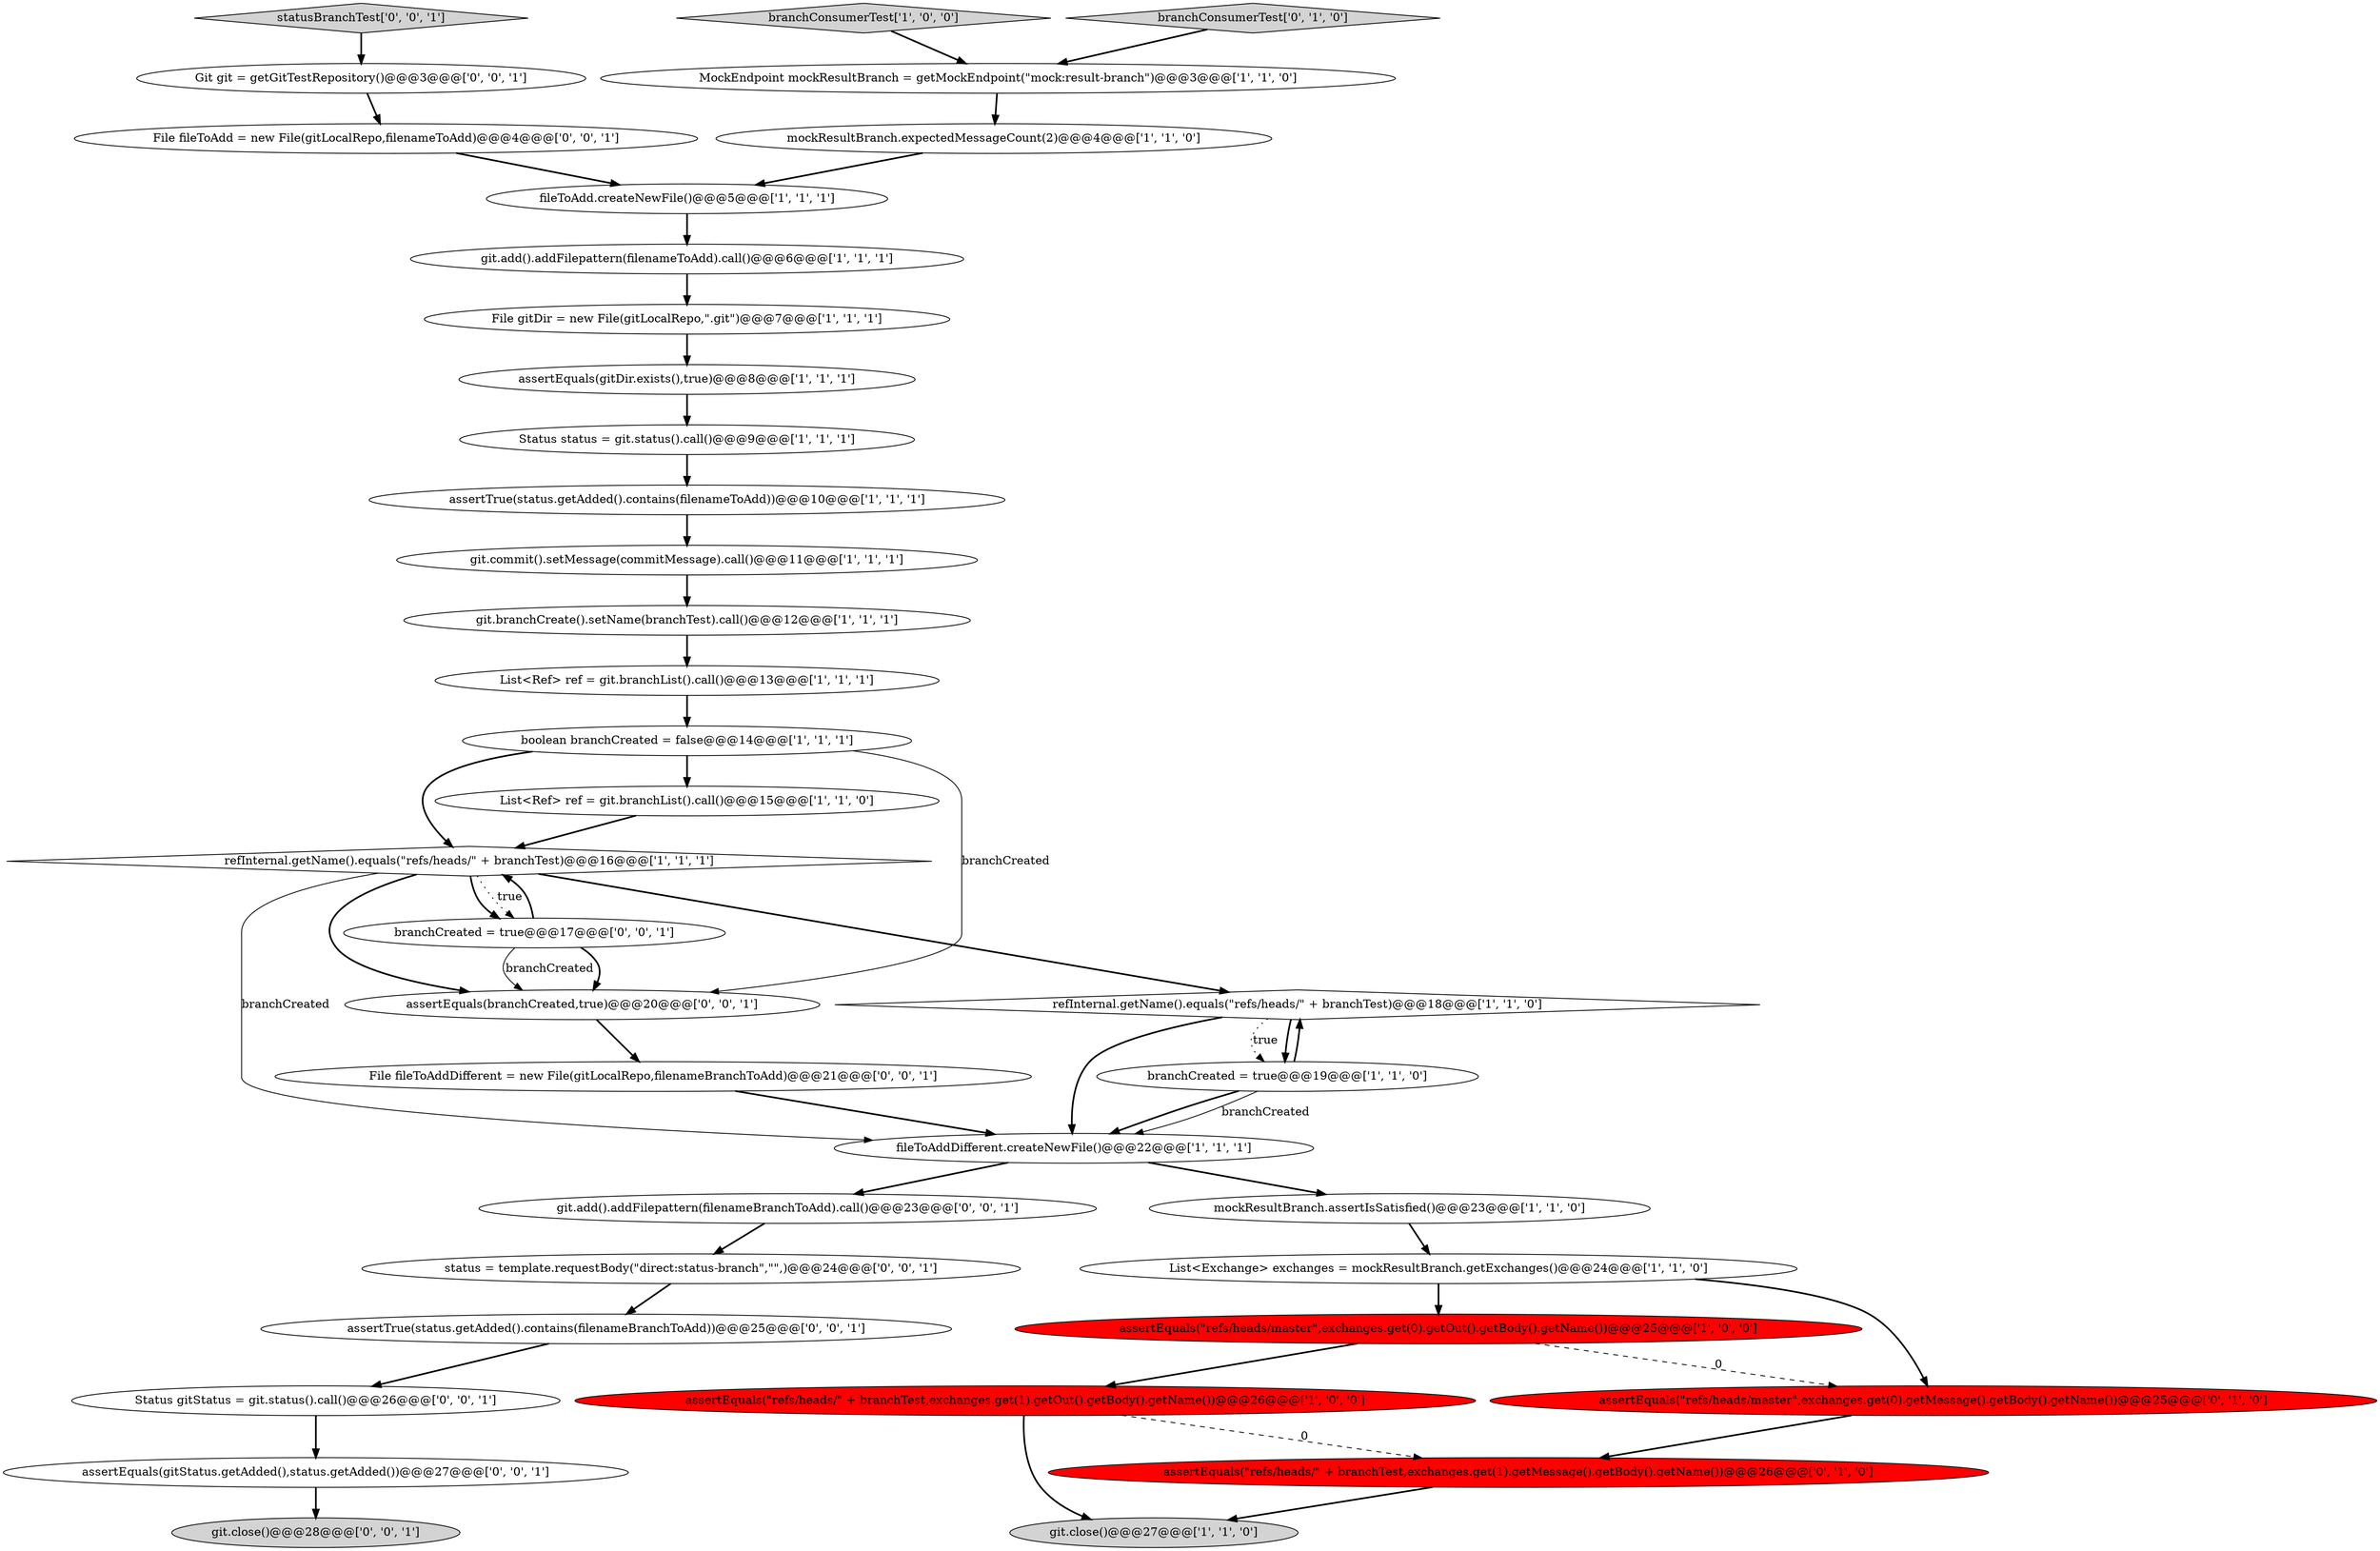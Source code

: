 digraph {
31 [style = filled, label = "git.close()@@@28@@@['0', '0', '1']", fillcolor = lightgray, shape = ellipse image = "AAA0AAABBB3BBB"];
9 [style = filled, label = "git.add().addFilepattern(filenameToAdd).call()@@@6@@@['1', '1', '1']", fillcolor = white, shape = ellipse image = "AAA0AAABBB1BBB"];
24 [style = filled, label = "branchConsumerTest['0', '1', '0']", fillcolor = lightgray, shape = diamond image = "AAA0AAABBB2BBB"];
25 [style = filled, label = "assertEquals(\"refs/heads/\" + branchTest,exchanges.get(1).getMessage().getBody().getName())@@@26@@@['0', '1', '0']", fillcolor = red, shape = ellipse image = "AAA1AAABBB2BBB"];
6 [style = filled, label = "refInternal.getName().equals(\"refs/heads/\" + branchTest)@@@16@@@['1', '1', '1']", fillcolor = white, shape = diamond image = "AAA0AAABBB1BBB"];
22 [style = filled, label = "MockEndpoint mockResultBranch = getMockEndpoint(\"mock:result-branch\")@@@3@@@['1', '1', '0']", fillcolor = white, shape = ellipse image = "AAA0AAABBB1BBB"];
32 [style = filled, label = "branchCreated = true@@@17@@@['0', '0', '1']", fillcolor = white, shape = ellipse image = "AAA0AAABBB3BBB"];
12 [style = filled, label = "git.branchCreate().setName(branchTest).call()@@@12@@@['1', '1', '1']", fillcolor = white, shape = ellipse image = "AAA0AAABBB1BBB"];
23 [style = filled, label = "assertEquals(\"refs/heads/master\",exchanges.get(0).getMessage().getBody().getName())@@@25@@@['0', '1', '0']", fillcolor = red, shape = ellipse image = "AAA1AAABBB2BBB"];
35 [style = filled, label = "assertEquals(branchCreated,true)@@@20@@@['0', '0', '1']", fillcolor = white, shape = ellipse image = "AAA0AAABBB3BBB"];
15 [style = filled, label = "fileToAddDifferent.createNewFile()@@@22@@@['1', '1', '1']", fillcolor = white, shape = ellipse image = "AAA0AAABBB1BBB"];
18 [style = filled, label = "fileToAdd.createNewFile()@@@5@@@['1', '1', '1']", fillcolor = white, shape = ellipse image = "AAA0AAABBB1BBB"];
20 [style = filled, label = "git.close()@@@27@@@['1', '1', '0']", fillcolor = lightgray, shape = ellipse image = "AAA0AAABBB1BBB"];
28 [style = filled, label = "assertEquals(gitStatus.getAdded(),status.getAdded())@@@27@@@['0', '0', '1']", fillcolor = white, shape = ellipse image = "AAA0AAABBB3BBB"];
21 [style = filled, label = "assertEquals(\"refs/heads/master\",exchanges.get(0).getOut().getBody().getName())@@@25@@@['1', '0', '0']", fillcolor = red, shape = ellipse image = "AAA1AAABBB1BBB"];
34 [style = filled, label = "assertTrue(status.getAdded().contains(filenameBranchToAdd))@@@25@@@['0', '0', '1']", fillcolor = white, shape = ellipse image = "AAA0AAABBB3BBB"];
13 [style = filled, label = "File gitDir = new File(gitLocalRepo,\".git\")@@@7@@@['1', '1', '1']", fillcolor = white, shape = ellipse image = "AAA0AAABBB1BBB"];
0 [style = filled, label = "List<Ref> ref = git.branchList().call()@@@15@@@['1', '1', '0']", fillcolor = white, shape = ellipse image = "AAA0AAABBB1BBB"];
27 [style = filled, label = "git.add().addFilepattern(filenameBranchToAdd).call()@@@23@@@['0', '0', '1']", fillcolor = white, shape = ellipse image = "AAA0AAABBB3BBB"];
29 [style = filled, label = "Git git = getGitTestRepository()@@@3@@@['0', '0', '1']", fillcolor = white, shape = ellipse image = "AAA0AAABBB3BBB"];
4 [style = filled, label = "assertEquals(gitDir.exists(),true)@@@8@@@['1', '1', '1']", fillcolor = white, shape = ellipse image = "AAA0AAABBB1BBB"];
37 [style = filled, label = "File fileToAdd = new File(gitLocalRepo,filenameToAdd)@@@4@@@['0', '0', '1']", fillcolor = white, shape = ellipse image = "AAA0AAABBB3BBB"];
5 [style = filled, label = "git.commit().setMessage(commitMessage).call()@@@11@@@['1', '1', '1']", fillcolor = white, shape = ellipse image = "AAA0AAABBB1BBB"];
11 [style = filled, label = "Status status = git.status().call()@@@9@@@['1', '1', '1']", fillcolor = white, shape = ellipse image = "AAA0AAABBB1BBB"];
7 [style = filled, label = "List<Exchange> exchanges = mockResultBranch.getExchanges()@@@24@@@['1', '1', '0']", fillcolor = white, shape = ellipse image = "AAA0AAABBB1BBB"];
17 [style = filled, label = "mockResultBranch.assertIsSatisfied()@@@23@@@['1', '1', '0']", fillcolor = white, shape = ellipse image = "AAA0AAABBB1BBB"];
26 [style = filled, label = "Status gitStatus = git.status().call()@@@26@@@['0', '0', '1']", fillcolor = white, shape = ellipse image = "AAA0AAABBB3BBB"];
2 [style = filled, label = "assertEquals(\"refs/heads/\" + branchTest,exchanges.get(1).getOut().getBody().getName())@@@26@@@['1', '0', '0']", fillcolor = red, shape = ellipse image = "AAA1AAABBB1BBB"];
33 [style = filled, label = "statusBranchTest['0', '0', '1']", fillcolor = lightgray, shape = diamond image = "AAA0AAABBB3BBB"];
3 [style = filled, label = "assertTrue(status.getAdded().contains(filenameToAdd))@@@10@@@['1', '1', '1']", fillcolor = white, shape = ellipse image = "AAA0AAABBB1BBB"];
14 [style = filled, label = "boolean branchCreated = false@@@14@@@['1', '1', '1']", fillcolor = white, shape = ellipse image = "AAA0AAABBB1BBB"];
30 [style = filled, label = "status = template.requestBody(\"direct:status-branch\",\"\",)@@@24@@@['0', '0', '1']", fillcolor = white, shape = ellipse image = "AAA0AAABBB3BBB"];
8 [style = filled, label = "mockResultBranch.expectedMessageCount(2)@@@4@@@['1', '1', '0']", fillcolor = white, shape = ellipse image = "AAA0AAABBB1BBB"];
16 [style = filled, label = "branchConsumerTest['1', '0', '0']", fillcolor = lightgray, shape = diamond image = "AAA0AAABBB1BBB"];
10 [style = filled, label = "List<Ref> ref = git.branchList().call()@@@13@@@['1', '1', '1']", fillcolor = white, shape = ellipse image = "AAA0AAABBB1BBB"];
36 [style = filled, label = "File fileToAddDifferent = new File(gitLocalRepo,filenameBranchToAdd)@@@21@@@['0', '0', '1']", fillcolor = white, shape = ellipse image = "AAA0AAABBB3BBB"];
1 [style = filled, label = "refInternal.getName().equals(\"refs/heads/\" + branchTest)@@@18@@@['1', '1', '0']", fillcolor = white, shape = diamond image = "AAA0AAABBB1BBB"];
19 [style = filled, label = "branchCreated = true@@@19@@@['1', '1', '0']", fillcolor = white, shape = ellipse image = "AAA0AAABBB1BBB"];
6->32 [style = bold, label=""];
32->35 [style = bold, label=""];
23->25 [style = bold, label=""];
2->20 [style = bold, label=""];
6->35 [style = bold, label=""];
10->14 [style = bold, label=""];
0->6 [style = bold, label=""];
8->18 [style = bold, label=""];
19->15 [style = solid, label="branchCreated"];
1->15 [style = bold, label=""];
27->30 [style = bold, label=""];
28->31 [style = bold, label=""];
36->15 [style = bold, label=""];
6->32 [style = dotted, label="true"];
30->34 [style = bold, label=""];
29->37 [style = bold, label=""];
16->22 [style = bold, label=""];
24->22 [style = bold, label=""];
1->19 [style = dotted, label="true"];
32->35 [style = solid, label="branchCreated"];
32->6 [style = bold, label=""];
21->2 [style = bold, label=""];
33->29 [style = bold, label=""];
22->8 [style = bold, label=""];
17->7 [style = bold, label=""];
6->1 [style = bold, label=""];
19->1 [style = bold, label=""];
15->17 [style = bold, label=""];
3->5 [style = bold, label=""];
12->10 [style = bold, label=""];
25->20 [style = bold, label=""];
14->0 [style = bold, label=""];
5->12 [style = bold, label=""];
11->3 [style = bold, label=""];
34->26 [style = bold, label=""];
7->23 [style = bold, label=""];
18->9 [style = bold, label=""];
2->25 [style = dashed, label="0"];
37->18 [style = bold, label=""];
7->21 [style = bold, label=""];
14->35 [style = solid, label="branchCreated"];
26->28 [style = bold, label=""];
35->36 [style = bold, label=""];
19->15 [style = bold, label=""];
1->19 [style = bold, label=""];
4->11 [style = bold, label=""];
21->23 [style = dashed, label="0"];
15->27 [style = bold, label=""];
14->6 [style = bold, label=""];
6->15 [style = solid, label="branchCreated"];
9->13 [style = bold, label=""];
13->4 [style = bold, label=""];
}
